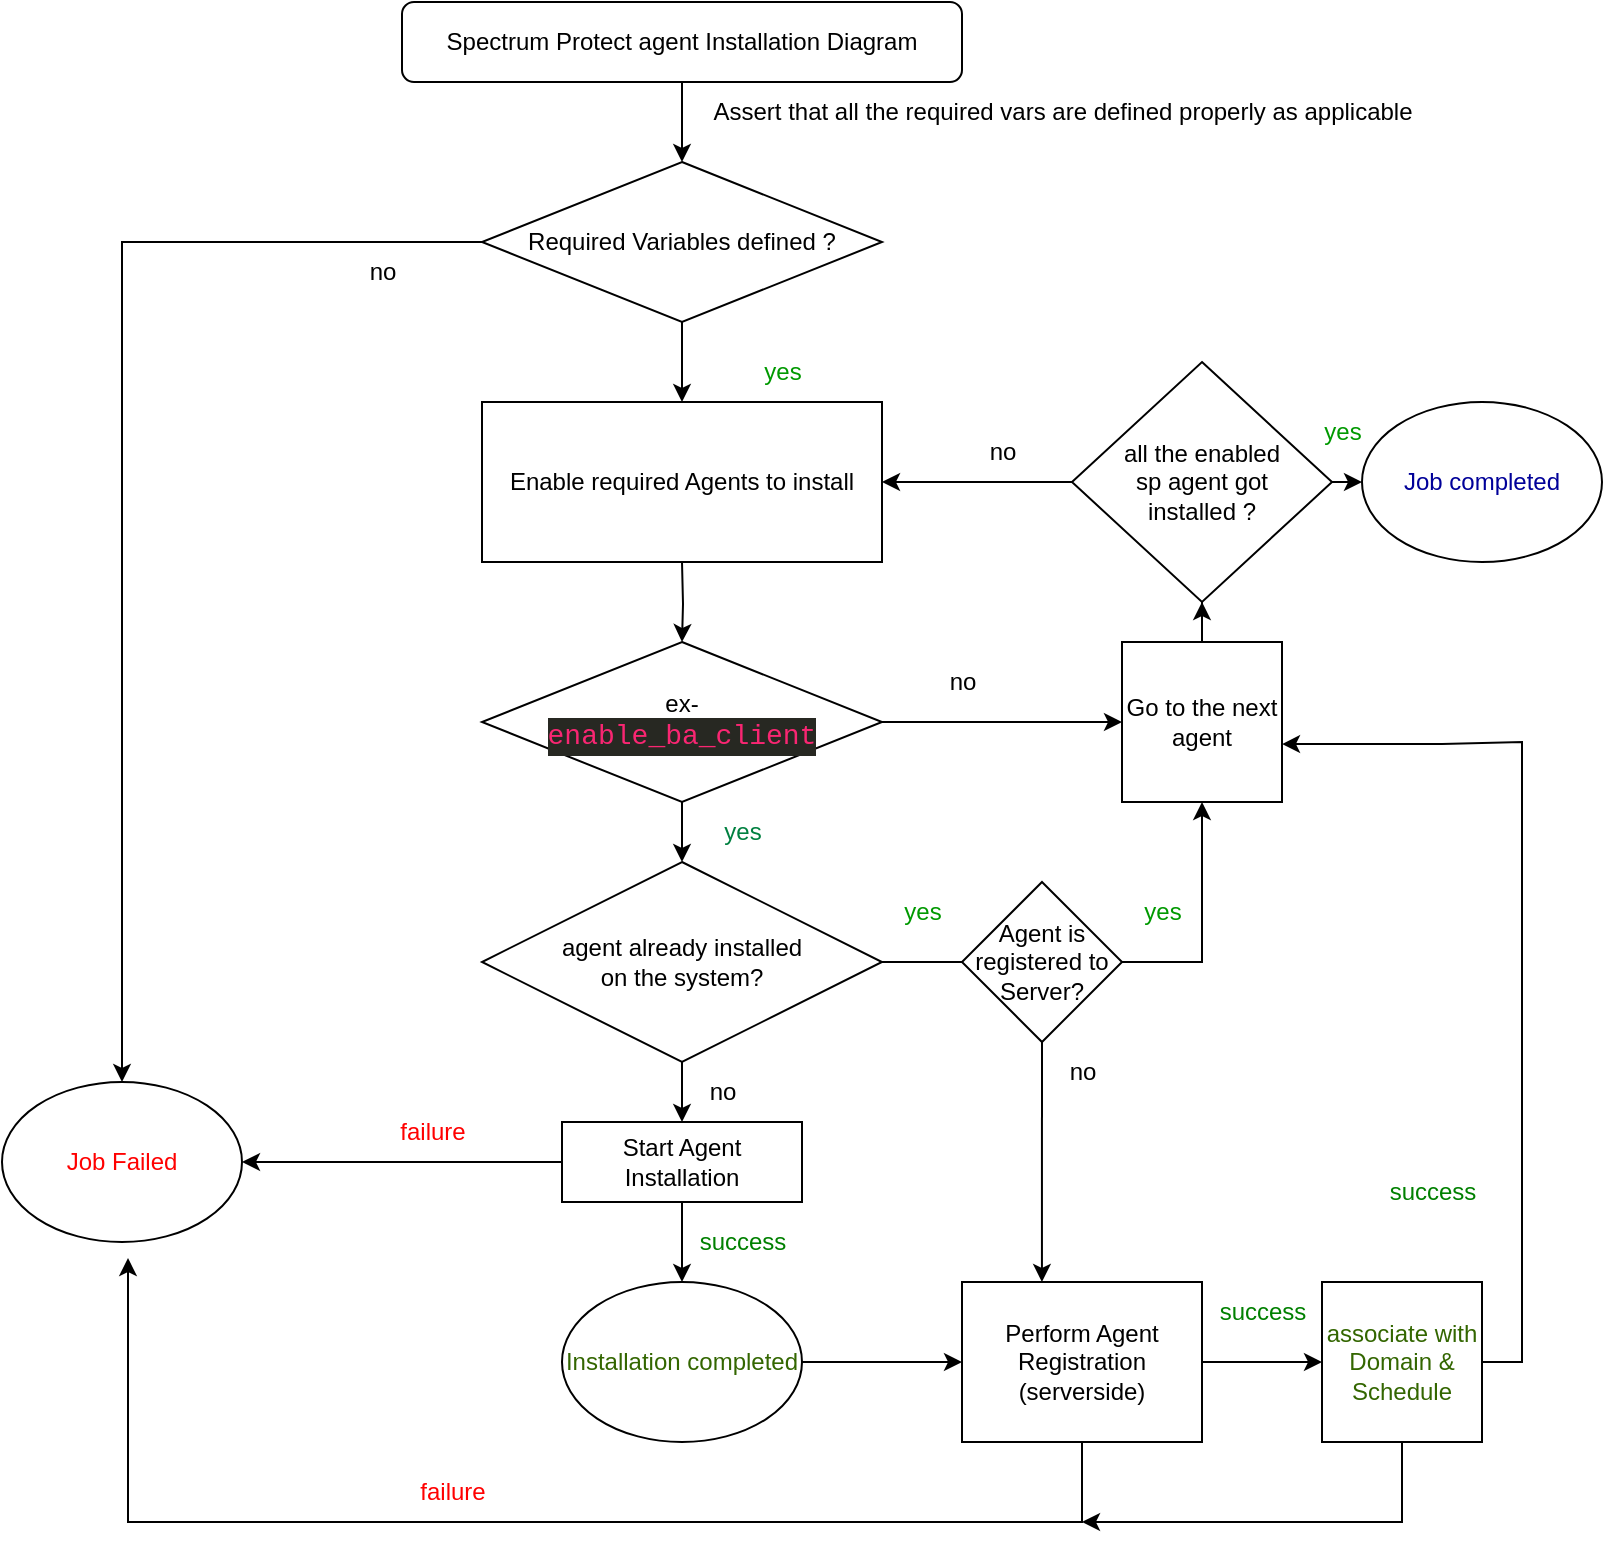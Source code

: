 <mxfile version="20.8.1" type="github">
  <diagram id="6KEP-MKIwCS_zXR8pNEk" name="Page-1">
    <mxGraphModel dx="1050" dy="530" grid="1" gridSize="10" guides="1" tooltips="1" connect="1" arrows="1" fold="1" page="1" pageScale="1" pageWidth="850" pageHeight="1100" math="0" shadow="0">
      <root>
        <mxCell id="0" />
        <mxCell id="1" parent="0" />
        <mxCell id="sBJwg2jd51SlTlau0avR-4" value="" style="edgeStyle=orthogonalEdgeStyle;rounded=0;orthogonalLoop=1;jettySize=auto;html=1;" edge="1" parent="1" source="sBJwg2jd51SlTlau0avR-1" target="sBJwg2jd51SlTlau0avR-2">
          <mxGeometry relative="1" as="geometry" />
        </mxCell>
        <mxCell id="sBJwg2jd51SlTlau0avR-1" value="Spectrum Protect agent Installation Diagram" style="rounded=1;whiteSpace=wrap;html=1;" vertex="1" parent="1">
          <mxGeometry x="240" y="40" width="280" height="40" as="geometry" />
        </mxCell>
        <mxCell id="sBJwg2jd51SlTlau0avR-42" value="" style="edgeStyle=orthogonalEdgeStyle;rounded=0;orthogonalLoop=1;jettySize=auto;html=1;" edge="1" parent="1" source="sBJwg2jd51SlTlau0avR-2" target="sBJwg2jd51SlTlau0avR-40">
          <mxGeometry relative="1" as="geometry" />
        </mxCell>
        <mxCell id="sBJwg2jd51SlTlau0avR-2" value="Required Variables defined ?" style="rhombus;whiteSpace=wrap;html=1;" vertex="1" parent="1">
          <mxGeometry x="280" y="120" width="200" height="80" as="geometry" />
        </mxCell>
        <mxCell id="sBJwg2jd51SlTlau0avR-8" value="" style="endArrow=classic;html=1;rounded=0;exitX=0;exitY=0.5;exitDx=0;exitDy=0;entryX=0.5;entryY=0;entryDx=0;entryDy=0;" edge="1" parent="1" source="sBJwg2jd51SlTlau0avR-2" target="sBJwg2jd51SlTlau0avR-70">
          <mxGeometry width="50" height="50" relative="1" as="geometry">
            <mxPoint x="280" y="210" as="sourcePoint" />
            <mxPoint x="120" y="120" as="targetPoint" />
            <Array as="points">
              <mxPoint x="120" y="160" />
              <mxPoint x="100" y="160" />
            </Array>
          </mxGeometry>
        </mxCell>
        <mxCell id="sBJwg2jd51SlTlau0avR-11" value="no" style="text;html=1;align=center;verticalAlign=middle;resizable=0;points=[];autosize=1;strokeColor=none;fillColor=none;" vertex="1" parent="1">
          <mxGeometry x="210" y="160" width="40" height="30" as="geometry" />
        </mxCell>
        <mxCell id="sBJwg2jd51SlTlau0avR-14" value="Assert that all the required vars are defined properly as applicable " style="text;html=1;align=center;verticalAlign=middle;resizable=0;points=[];autosize=1;strokeColor=none;fillColor=none;" vertex="1" parent="1">
          <mxGeometry x="390" y="80" width="360" height="30" as="geometry" />
        </mxCell>
        <mxCell id="sBJwg2jd51SlTlau0avR-17" value="" style="edgeStyle=orthogonalEdgeStyle;rounded=0;orthogonalLoop=1;jettySize=auto;html=1;" edge="1" parent="1" target="sBJwg2jd51SlTlau0avR-16">
          <mxGeometry relative="1" as="geometry">
            <mxPoint x="380" y="320" as="sourcePoint" />
          </mxGeometry>
        </mxCell>
        <mxCell id="sBJwg2jd51SlTlau0avR-19" value="" style="edgeStyle=orthogonalEdgeStyle;rounded=0;orthogonalLoop=1;jettySize=auto;html=1;entryX=0.5;entryY=0;entryDx=0;entryDy=0;" edge="1" parent="1" source="sBJwg2jd51SlTlau0avR-16" target="sBJwg2jd51SlTlau0avR-22">
          <mxGeometry relative="1" as="geometry">
            <mxPoint x="360" y="730" as="targetPoint" />
          </mxGeometry>
        </mxCell>
        <mxCell id="sBJwg2jd51SlTlau0avR-16" value="ex-&lt;div style=&quot;color: rgb(248, 248, 242); background-color: rgb(39, 40, 34); font-family: Consolas, &amp;quot;Courier New&amp;quot;, monospace; font-weight: normal; font-size: 14px; line-height: 19px;&quot;&gt;&lt;div&gt;&lt;span style=&quot;color: #f92672;&quot;&gt;enable_ba_client&lt;/span&gt;&lt;/div&gt;&lt;/div&gt;" style="rhombus;whiteSpace=wrap;html=1;" vertex="1" parent="1">
          <mxGeometry x="280" y="360" width="200" height="80" as="geometry" />
        </mxCell>
        <mxCell id="sBJwg2jd51SlTlau0avR-21" value="yes" style="text;html=1;align=center;verticalAlign=middle;resizable=0;points=[];autosize=1;strokeColor=none;fillColor=none;" vertex="1" parent="1">
          <mxGeometry x="380" y="520" width="40" height="30" as="geometry" />
        </mxCell>
        <mxCell id="sBJwg2jd51SlTlau0avR-27" value="" style="edgeStyle=orthogonalEdgeStyle;rounded=0;orthogonalLoop=1;jettySize=auto;html=1;" edge="1" parent="1" source="sBJwg2jd51SlTlau0avR-22">
          <mxGeometry relative="1" as="geometry">
            <mxPoint x="560" y="520" as="targetPoint" />
          </mxGeometry>
        </mxCell>
        <mxCell id="sBJwg2jd51SlTlau0avR-64" value="" style="edgeStyle=orthogonalEdgeStyle;rounded=0;orthogonalLoop=1;jettySize=auto;html=1;entryX=0.5;entryY=0;entryDx=0;entryDy=0;" edge="1" parent="1" source="sBJwg2jd51SlTlau0avR-22" target="sBJwg2jd51SlTlau0avR-35">
          <mxGeometry relative="1" as="geometry">
            <mxPoint x="380" y="590" as="targetPoint" />
          </mxGeometry>
        </mxCell>
        <mxCell id="sBJwg2jd51SlTlau0avR-22" value="&lt;div&gt;agent already installed &lt;br&gt;&lt;/div&gt;&lt;div&gt;on the system?&lt;/div&gt;" style="rhombus;whiteSpace=wrap;html=1;" vertex="1" parent="1">
          <mxGeometry x="280" y="470" width="200" height="100" as="geometry" />
        </mxCell>
        <mxCell id="sBJwg2jd51SlTlau0avR-32" value="&lt;font color=&quot;#008040&quot;&gt;yes&lt;/font&gt;" style="text;html=1;align=center;verticalAlign=middle;resizable=0;points=[];autosize=1;strokeColor=none;fillColor=none;" vertex="1" parent="1">
          <mxGeometry x="390" y="440" width="40" height="30" as="geometry" />
        </mxCell>
        <mxCell id="sBJwg2jd51SlTlau0avR-34" value="no" style="text;html=1;align=center;verticalAlign=middle;resizable=0;points=[];autosize=1;strokeColor=none;fillColor=none;" vertex="1" parent="1">
          <mxGeometry x="380" y="570" width="40" height="30" as="geometry" />
        </mxCell>
        <mxCell id="sBJwg2jd51SlTlau0avR-44" value="" style="edgeStyle=orthogonalEdgeStyle;rounded=0;orthogonalLoop=1;jettySize=auto;html=1;" edge="1" parent="1" source="sBJwg2jd51SlTlau0avR-35" target="sBJwg2jd51SlTlau0avR-43">
          <mxGeometry relative="1" as="geometry" />
        </mxCell>
        <mxCell id="sBJwg2jd51SlTlau0avR-35" value="Start Agent Installation" style="rounded=0;whiteSpace=wrap;html=1;" vertex="1" parent="1">
          <mxGeometry x="320" y="600" width="120" height="40" as="geometry" />
        </mxCell>
        <mxCell id="sBJwg2jd51SlTlau0avR-40" value="Enable required Agents to install " style="rounded=0;whiteSpace=wrap;html=1;" vertex="1" parent="1">
          <mxGeometry x="280" y="240" width="200" height="80" as="geometry" />
        </mxCell>
        <mxCell id="sBJwg2jd51SlTlau0avR-52" value="" style="edgeStyle=orthogonalEdgeStyle;rounded=0;orthogonalLoop=1;jettySize=auto;html=1;" edge="1" parent="1" source="sBJwg2jd51SlTlau0avR-43" target="sBJwg2jd51SlTlau0avR-51">
          <mxGeometry relative="1" as="geometry" />
        </mxCell>
        <mxCell id="sBJwg2jd51SlTlau0avR-43" value="&lt;font color=&quot;#336600&quot;&gt;Installation completed&lt;/font&gt; " style="ellipse;whiteSpace=wrap;html=1;" vertex="1" parent="1">
          <mxGeometry x="320" y="680" width="120" height="80" as="geometry" />
        </mxCell>
        <mxCell id="sBJwg2jd51SlTlau0avR-45" value="&lt;font color=&quot;#008000&quot;&gt;success&lt;/font&gt;" style="text;html=1;align=center;verticalAlign=middle;resizable=0;points=[];autosize=1;strokeColor=none;fillColor=none;" vertex="1" parent="1">
          <mxGeometry x="375" y="645" width="70" height="30" as="geometry" />
        </mxCell>
        <mxCell id="sBJwg2jd51SlTlau0avR-46" value="&lt;font color=&quot;#009900&quot;&gt;yes&lt;/font&gt;" style="text;html=1;align=center;verticalAlign=middle;resizable=0;points=[];autosize=1;strokeColor=none;fillColor=none;" vertex="1" parent="1">
          <mxGeometry x="480" y="480" width="40" height="30" as="geometry" />
        </mxCell>
        <mxCell id="sBJwg2jd51SlTlau0avR-48" style="edgeStyle=orthogonalEdgeStyle;rounded=0;orthogonalLoop=1;jettySize=auto;html=1;exitX=1;exitY=0.5;exitDx=0;exitDy=0;entryX=0.5;entryY=1;entryDx=0;entryDy=0;" edge="1" parent="1" source="sBJwg2jd51SlTlau0avR-47" target="sBJwg2jd51SlTlau0avR-55">
          <mxGeometry relative="1" as="geometry">
            <mxPoint x="640" y="520" as="targetPoint" />
            <Array as="points">
              <mxPoint x="640" y="520" />
            </Array>
          </mxGeometry>
        </mxCell>
        <mxCell id="sBJwg2jd51SlTlau0avR-47" value="&lt;div&gt;Agent is registered to Server?&lt;/div&gt;" style="rhombus;whiteSpace=wrap;html=1;" vertex="1" parent="1">
          <mxGeometry x="520" y="480" width="80" height="80" as="geometry" />
        </mxCell>
        <mxCell id="sBJwg2jd51SlTlau0avR-49" value="no" style="text;html=1;align=center;verticalAlign=middle;resizable=0;points=[];autosize=1;strokeColor=none;fillColor=none;" vertex="1" parent="1">
          <mxGeometry x="560" y="560" width="40" height="30" as="geometry" />
        </mxCell>
        <mxCell id="sBJwg2jd51SlTlau0avR-102" value="" style="edgeStyle=orthogonalEdgeStyle;rounded=0;orthogonalLoop=1;jettySize=auto;html=1;fontColor=#336600;" edge="1" parent="1" source="sBJwg2jd51SlTlau0avR-51" target="sBJwg2jd51SlTlau0avR-100">
          <mxGeometry relative="1" as="geometry" />
        </mxCell>
        <mxCell id="sBJwg2jd51SlTlau0avR-51" value="&lt;div&gt;Perform Agent Registration&lt;/div&gt;&lt;div&gt;(serverside)&lt;/div&gt;" style="whiteSpace=wrap;html=1;" vertex="1" parent="1">
          <mxGeometry x="520" y="680" width="120" height="80" as="geometry" />
        </mxCell>
        <mxCell id="sBJwg2jd51SlTlau0avR-54" value="" style="endArrow=classic;html=1;rounded=0;entryX=0.333;entryY=0;entryDx=0;entryDy=0;entryPerimeter=0;" edge="1" parent="1" target="sBJwg2jd51SlTlau0avR-51">
          <mxGeometry width="50" height="50" relative="1" as="geometry">
            <mxPoint x="560" y="560" as="sourcePoint" />
            <mxPoint x="610" y="510" as="targetPoint" />
          </mxGeometry>
        </mxCell>
        <mxCell id="sBJwg2jd51SlTlau0avR-86" value="" style="edgeStyle=orthogonalEdgeStyle;rounded=0;orthogonalLoop=1;jettySize=auto;html=1;" edge="1" parent="1" source="sBJwg2jd51SlTlau0avR-55" target="sBJwg2jd51SlTlau0avR-84">
          <mxGeometry relative="1" as="geometry" />
        </mxCell>
        <mxCell id="sBJwg2jd51SlTlau0avR-55" value="Go to the next agent" style="whiteSpace=wrap;html=1;aspect=fixed;" vertex="1" parent="1">
          <mxGeometry x="600" y="360" width="80" height="80" as="geometry" />
        </mxCell>
        <mxCell id="sBJwg2jd51SlTlau0avR-56" value="&lt;font color=&quot;#000099&quot;&gt;Job completed&lt;/font&gt;" style="ellipse;whiteSpace=wrap;html=1;" vertex="1" parent="1">
          <mxGeometry x="720" y="240" width="120" height="80" as="geometry" />
        </mxCell>
        <mxCell id="sBJwg2jd51SlTlau0avR-70" value="&lt;font color=&quot;#ff0000&quot;&gt;Job Failed&lt;/font&gt;" style="ellipse;whiteSpace=wrap;html=1;" vertex="1" parent="1">
          <mxGeometry x="40" y="580" width="120" height="80" as="geometry" />
        </mxCell>
        <mxCell id="sBJwg2jd51SlTlau0avR-71" value="" style="endArrow=classic;html=1;rounded=0;exitX=0;exitY=0.5;exitDx=0;exitDy=0;entryX=1;entryY=0.5;entryDx=0;entryDy=0;" edge="1" parent="1" source="sBJwg2jd51SlTlau0avR-35" target="sBJwg2jd51SlTlau0avR-70">
          <mxGeometry width="50" height="50" relative="1" as="geometry">
            <mxPoint x="340" y="580" as="sourcePoint" />
            <mxPoint x="200" y="620" as="targetPoint" />
            <Array as="points" />
          </mxGeometry>
        </mxCell>
        <mxCell id="sBJwg2jd51SlTlau0avR-72" value="" style="endArrow=classic;html=1;rounded=0;exitX=1;exitY=0.5;exitDx=0;exitDy=0;entryX=1;entryY=0.638;entryDx=0;entryDy=0;entryPerimeter=0;" edge="1" parent="1" source="sBJwg2jd51SlTlau0avR-100" target="sBJwg2jd51SlTlau0avR-55">
          <mxGeometry width="50" height="50" relative="1" as="geometry">
            <mxPoint x="340" y="700" as="sourcePoint" />
            <mxPoint x="760" y="720" as="targetPoint" />
            <Array as="points">
              <mxPoint x="800" y="720" />
              <mxPoint x="800" y="660" />
              <mxPoint x="800" y="580" />
              <mxPoint x="800" y="410" />
              <mxPoint x="760" y="411" />
            </Array>
          </mxGeometry>
        </mxCell>
        <mxCell id="sBJwg2jd51SlTlau0avR-73" value="" style="endArrow=classic;html=1;rounded=0;exitX=1;exitY=0.5;exitDx=0;exitDy=0;entryX=0;entryY=0.5;entryDx=0;entryDy=0;" edge="1" parent="1" source="sBJwg2jd51SlTlau0avR-16" target="sBJwg2jd51SlTlau0avR-55">
          <mxGeometry width="50" height="50" relative="1" as="geometry">
            <mxPoint x="340" y="510" as="sourcePoint" />
            <mxPoint x="390" y="460" as="targetPoint" />
          </mxGeometry>
        </mxCell>
        <mxCell id="sBJwg2jd51SlTlau0avR-74" value="no" style="text;html=1;align=center;verticalAlign=middle;resizable=0;points=[];autosize=1;strokeColor=none;fillColor=none;" vertex="1" parent="1">
          <mxGeometry x="500" y="365" width="40" height="30" as="geometry" />
        </mxCell>
        <mxCell id="sBJwg2jd51SlTlau0avR-75" value="&lt;font color=&quot;#ff0000&quot;&gt;failure&lt;/font&gt;" style="text;html=1;align=center;verticalAlign=middle;resizable=0;points=[];autosize=1;strokeColor=none;fillColor=none;" vertex="1" parent="1">
          <mxGeometry x="230" y="590" width="50" height="30" as="geometry" />
        </mxCell>
        <mxCell id="sBJwg2jd51SlTlau0avR-77" value="" style="endArrow=classic;html=1;rounded=0;exitX=1;exitY=0.5;exitDx=0;exitDy=0;startArrow=none;" edge="1" parent="1" source="sBJwg2jd51SlTlau0avR-100">
          <mxGeometry width="50" height="50" relative="1" as="geometry">
            <mxPoint x="340" y="580" as="sourcePoint" />
            <mxPoint x="730" y="720" as="targetPoint" />
          </mxGeometry>
        </mxCell>
        <mxCell id="sBJwg2jd51SlTlau0avR-87" style="edgeStyle=orthogonalEdgeStyle;rounded=0;orthogonalLoop=1;jettySize=auto;html=1;exitX=0;exitY=0.5;exitDx=0;exitDy=0;entryX=1;entryY=0.5;entryDx=0;entryDy=0;" edge="1" parent="1" source="sBJwg2jd51SlTlau0avR-84" target="sBJwg2jd51SlTlau0avR-40">
          <mxGeometry relative="1" as="geometry" />
        </mxCell>
        <mxCell id="sBJwg2jd51SlTlau0avR-84" value="&lt;div&gt;all the enabled &lt;br&gt;&lt;/div&gt;&lt;div&gt;sp agent got &lt;br&gt;&lt;/div&gt;&lt;div&gt;installed ? &lt;/div&gt;" style="rhombus;whiteSpace=wrap;html=1;" vertex="1" parent="1">
          <mxGeometry x="575" y="220" width="130" height="120" as="geometry" />
        </mxCell>
        <mxCell id="sBJwg2jd51SlTlau0avR-88" value="no" style="text;html=1;align=center;verticalAlign=middle;resizable=0;points=[];autosize=1;strokeColor=none;fillColor=none;" vertex="1" parent="1">
          <mxGeometry x="520" y="250" width="40" height="30" as="geometry" />
        </mxCell>
        <mxCell id="sBJwg2jd51SlTlau0avR-92" value="&lt;font color=&quot;#009900&quot;&gt;yes&lt;/font&gt;" style="text;html=1;align=center;verticalAlign=middle;resizable=0;points=[];autosize=1;strokeColor=none;fillColor=none;" vertex="1" parent="1">
          <mxGeometry x="600" y="480" width="40" height="30" as="geometry" />
        </mxCell>
        <mxCell id="sBJwg2jd51SlTlau0avR-93" value="&lt;font color=&quot;#009900&quot;&gt;yes&lt;/font&gt;" style="text;html=1;align=center;verticalAlign=middle;resizable=0;points=[];autosize=1;strokeColor=none;fillColor=none;" vertex="1" parent="1">
          <mxGeometry x="690" y="240" width="40" height="30" as="geometry" />
        </mxCell>
        <mxCell id="sBJwg2jd51SlTlau0avR-94" value="&lt;font color=&quot;#009900&quot;&gt;yes&lt;/font&gt;" style="text;html=1;align=center;verticalAlign=middle;resizable=0;points=[];autosize=1;strokeColor=none;fillColor=none;" vertex="1" parent="1">
          <mxGeometry x="410" y="210" width="40" height="30" as="geometry" />
        </mxCell>
        <mxCell id="sBJwg2jd51SlTlau0avR-95" value="&lt;font color=&quot;#008000&quot;&gt;success&lt;/font&gt;" style="text;html=1;align=center;verticalAlign=middle;resizable=0;points=[];autosize=1;strokeColor=none;fillColor=none;" vertex="1" parent="1">
          <mxGeometry x="635" y="680" width="70" height="30" as="geometry" />
        </mxCell>
        <mxCell id="sBJwg2jd51SlTlau0avR-96" value="" style="endArrow=classic;html=1;rounded=0;fontColor=#336600;exitX=0.5;exitY=1;exitDx=0;exitDy=0;entryX=0.525;entryY=1.1;entryDx=0;entryDy=0;entryPerimeter=0;" edge="1" parent="1" source="sBJwg2jd51SlTlau0avR-51" target="sBJwg2jd51SlTlau0avR-70">
          <mxGeometry width="50" height="50" relative="1" as="geometry">
            <mxPoint x="340" y="660" as="sourcePoint" />
            <mxPoint x="350" y="830" as="targetPoint" />
            <Array as="points">
              <mxPoint x="580" y="800" />
              <mxPoint x="103" y="800" />
            </Array>
          </mxGeometry>
        </mxCell>
        <mxCell id="sBJwg2jd51SlTlau0avR-98" value="&lt;font color=&quot;#ff0000&quot;&gt;failure&lt;/font&gt;" style="text;html=1;align=center;verticalAlign=middle;resizable=0;points=[];autosize=1;strokeColor=none;fillColor=none;" vertex="1" parent="1">
          <mxGeometry x="240" y="770" width="50" height="30" as="geometry" />
        </mxCell>
        <mxCell id="sBJwg2jd51SlTlau0avR-99" value="" style="endArrow=classic;html=1;rounded=0;fontColor=#336600;exitX=1;exitY=0.5;exitDx=0;exitDy=0;entryX=0;entryY=0.5;entryDx=0;entryDy=0;" edge="1" parent="1" source="sBJwg2jd51SlTlau0avR-84" target="sBJwg2jd51SlTlau0avR-56">
          <mxGeometry width="50" height="50" relative="1" as="geometry">
            <mxPoint x="340" y="250" as="sourcePoint" />
            <mxPoint x="390" y="200" as="targetPoint" />
          </mxGeometry>
        </mxCell>
        <mxCell id="sBJwg2jd51SlTlau0avR-100" value="associate with Domain &amp;amp; Schedule&lt;br&gt;" style="whiteSpace=wrap;aspect=fixed;labelBackgroundColor=default;fontColor=#336600;strokeColor=default;gradientColor=none;labelBorderColor=none;html=1;" vertex="1" parent="1">
          <mxGeometry x="700" y="680" width="80" height="80" as="geometry" />
        </mxCell>
        <mxCell id="sBJwg2jd51SlTlau0avR-103" value="&lt;font color=&quot;#008000&quot;&gt;success&lt;/font&gt;" style="text;html=1;align=center;verticalAlign=middle;resizable=0;points=[];autosize=1;strokeColor=none;fillColor=none;" vertex="1" parent="1">
          <mxGeometry x="720" y="620" width="70" height="30" as="geometry" />
        </mxCell>
        <mxCell id="sBJwg2jd51SlTlau0avR-104" value="" style="endArrow=classic;html=1;rounded=0;fontColor=#336600;exitX=0.5;exitY=1;exitDx=0;exitDy=0;" edge="1" parent="1" source="sBJwg2jd51SlTlau0avR-100">
          <mxGeometry width="50" height="50" relative="1" as="geometry">
            <mxPoint x="340" y="660" as="sourcePoint" />
            <mxPoint x="580" y="800" as="targetPoint" />
            <Array as="points">
              <mxPoint x="740" y="800" />
            </Array>
          </mxGeometry>
        </mxCell>
      </root>
    </mxGraphModel>
  </diagram>
</mxfile>
